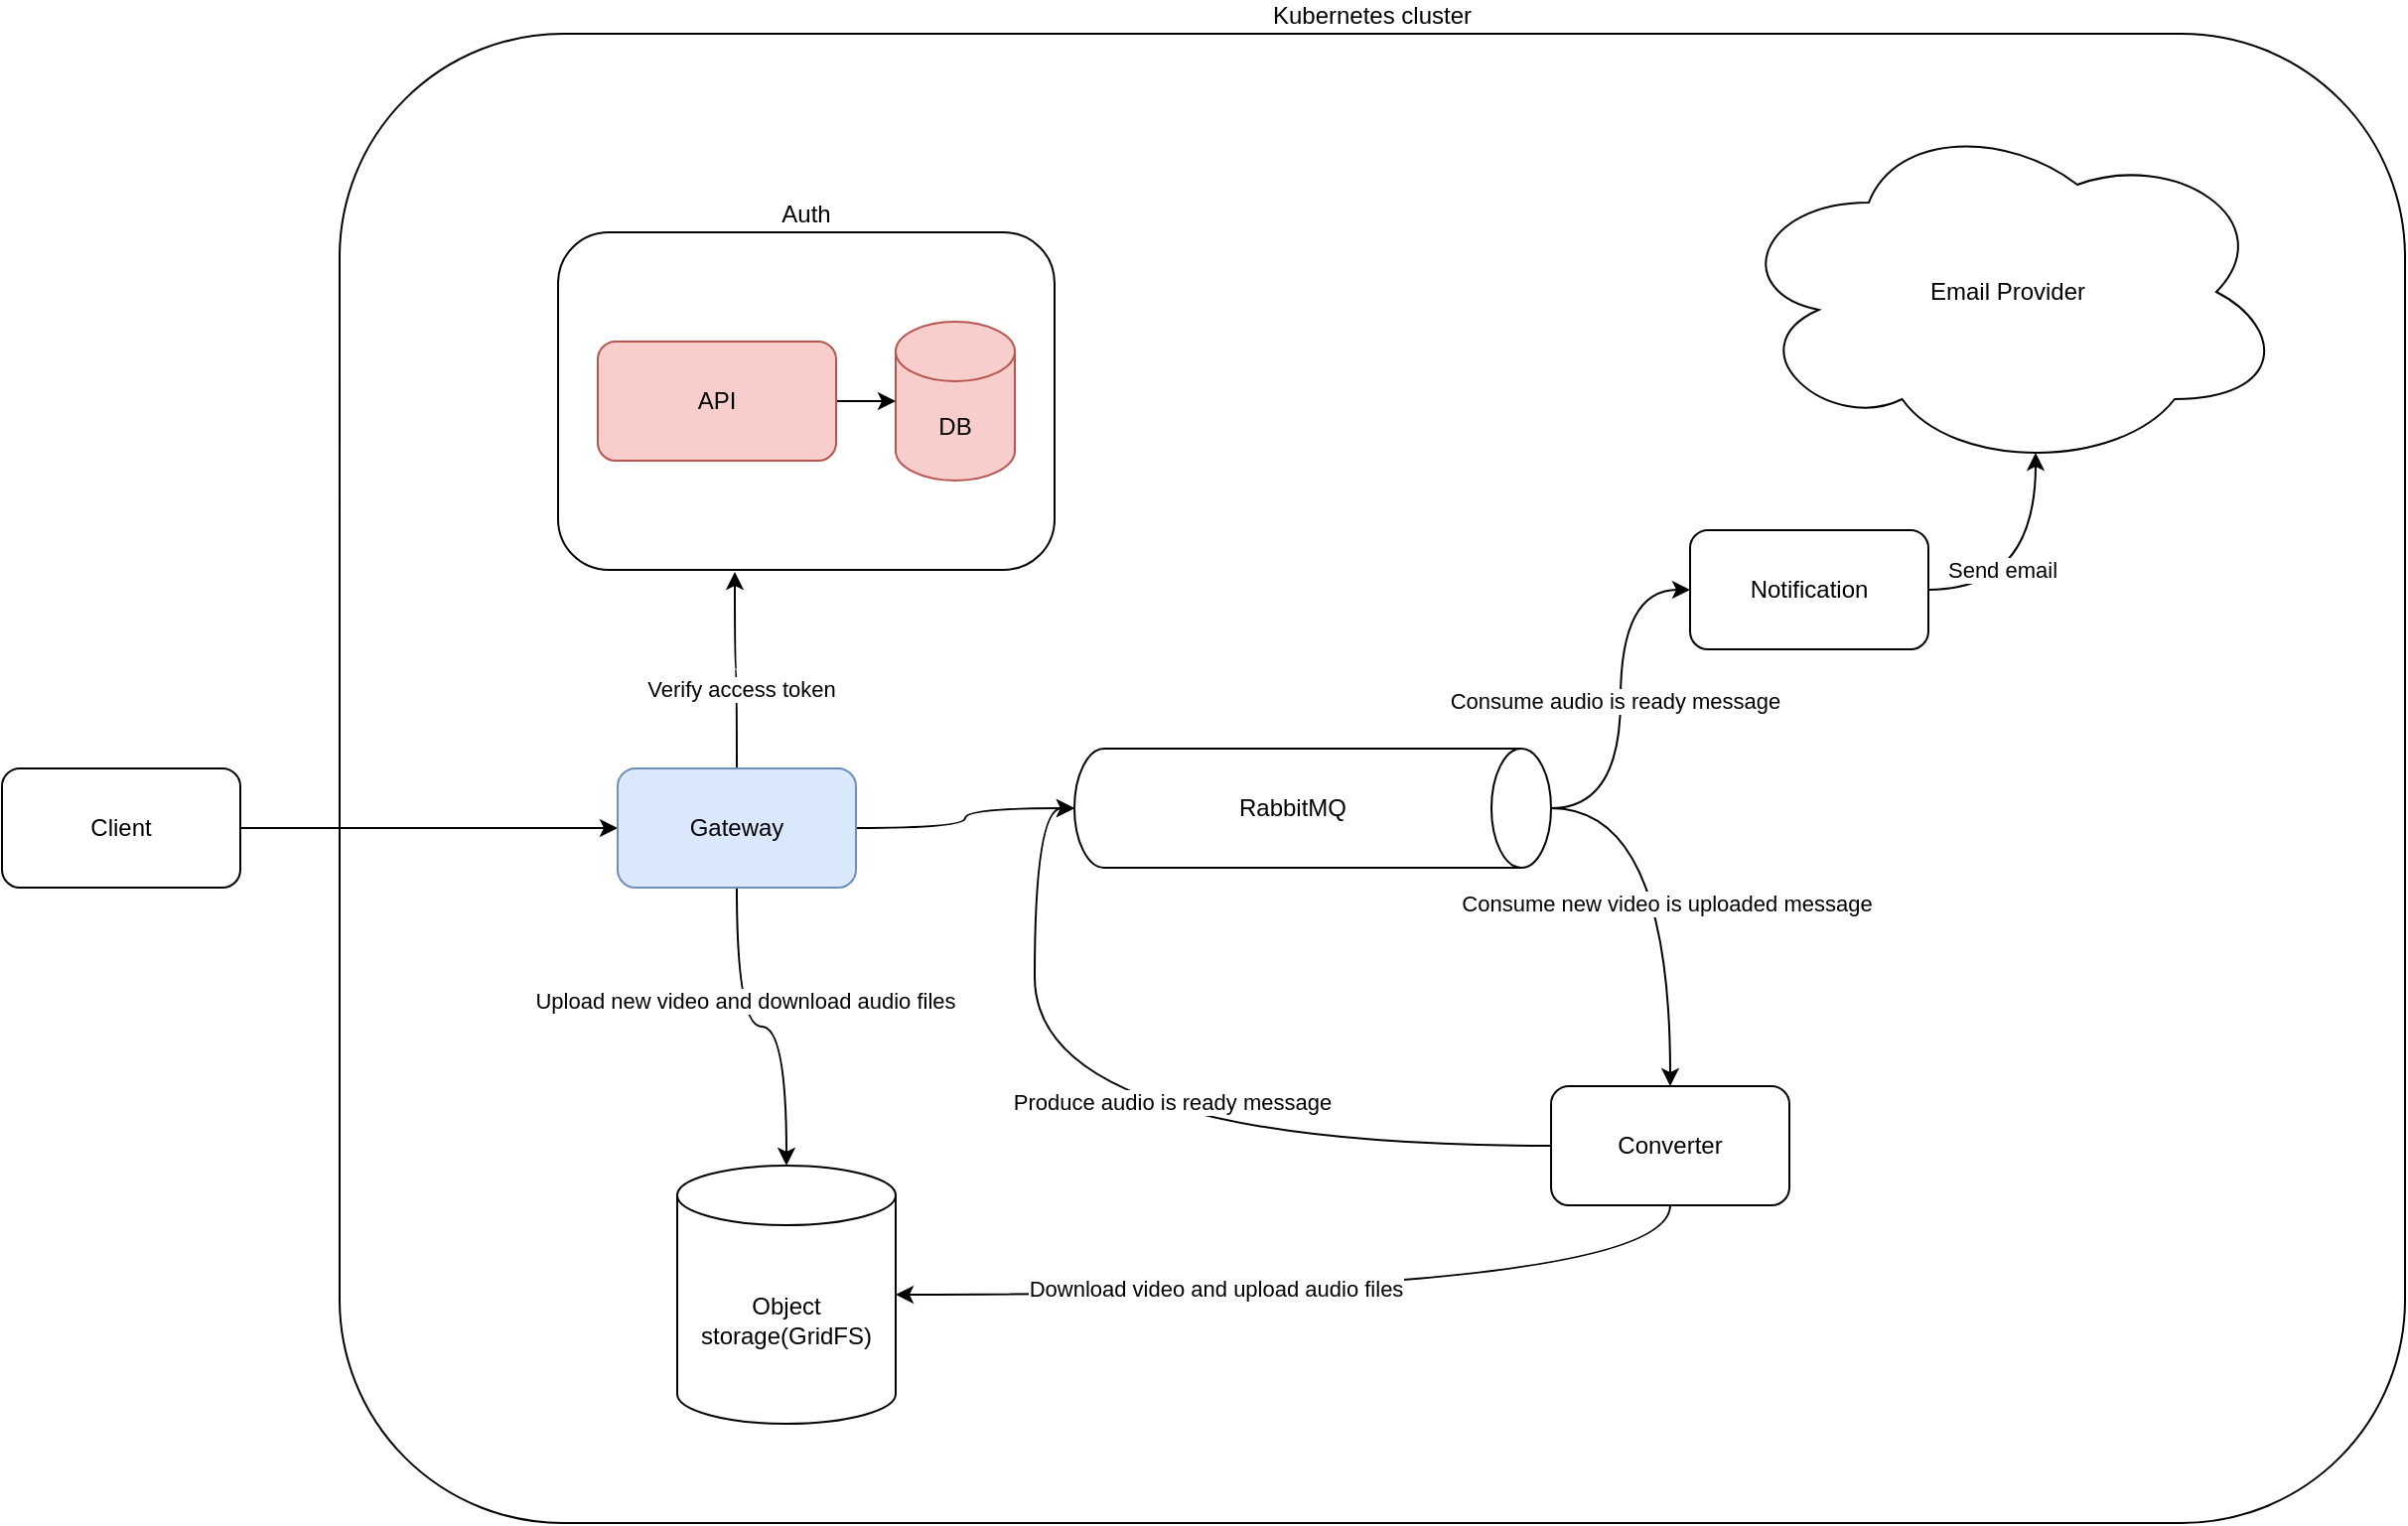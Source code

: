 <mxfile version="21.1.7" type="device">
  <diagram name="Page-1" id="L7jQuiAfj3l3M3Q5JD04">
    <mxGraphModel dx="2074" dy="1167" grid="1" gridSize="10" guides="1" tooltips="1" connect="1" arrows="1" fold="1" page="1" pageScale="1" pageWidth="1169" pageHeight="827" math="0" shadow="0">
      <root>
        <mxCell id="0" />
        <mxCell id="1" parent="0" />
        <mxCell id="okPtYtIKPl7JviYTWBMH-38" value="Kubernetes cluster" style="rounded=1;whiteSpace=wrap;html=1;labelPosition=center;verticalLabelPosition=top;align=center;verticalAlign=bottom;" vertex="1" parent="1">
          <mxGeometry x="180" y="70" width="1040" height="750" as="geometry" />
        </mxCell>
        <mxCell id="okPtYtIKPl7JviYTWBMH-7" style="edgeStyle=orthogonalEdgeStyle;orthogonalLoop=1;jettySize=auto;html=1;exitX=1;exitY=0.5;exitDx=0;exitDy=0;curved=1;" edge="1" parent="1" source="okPtYtIKPl7JviYTWBMH-1" target="okPtYtIKPl7JviYTWBMH-2">
          <mxGeometry relative="1" as="geometry" />
        </mxCell>
        <mxCell id="okPtYtIKPl7JviYTWBMH-1" value="Client" style="rounded=1;whiteSpace=wrap;html=1;" vertex="1" parent="1">
          <mxGeometry x="10" y="440" width="120" height="60" as="geometry" />
        </mxCell>
        <mxCell id="okPtYtIKPl7JviYTWBMH-15" style="edgeStyle=orthogonalEdgeStyle;orthogonalLoop=1;jettySize=auto;html=1;exitX=0.5;exitY=0;exitDx=0;exitDy=0;entryX=0.356;entryY=1.006;entryDx=0;entryDy=0;entryPerimeter=0;curved=1;" edge="1" parent="1" source="okPtYtIKPl7JviYTWBMH-2" target="okPtYtIKPl7JviYTWBMH-10">
          <mxGeometry relative="1" as="geometry" />
        </mxCell>
        <mxCell id="okPtYtIKPl7JviYTWBMH-36" value="Verify access token" style="edgeLabel;html=1;align=center;verticalAlign=middle;resizable=0;points=[];" vertex="1" connectable="0" parent="okPtYtIKPl7JviYTWBMH-15">
          <mxGeometry x="-0.2" y="-2" relative="1" as="geometry">
            <mxPoint as="offset" />
          </mxGeometry>
        </mxCell>
        <mxCell id="okPtYtIKPl7JviYTWBMH-20" style="edgeStyle=orthogonalEdgeStyle;orthogonalLoop=1;jettySize=auto;html=1;exitX=1;exitY=0.5;exitDx=0;exitDy=0;entryX=0.5;entryY=1;entryDx=0;entryDy=0;entryPerimeter=0;curved=1;" edge="1" parent="1" source="okPtYtIKPl7JviYTWBMH-2" target="okPtYtIKPl7JviYTWBMH-17">
          <mxGeometry relative="1" as="geometry" />
        </mxCell>
        <mxCell id="okPtYtIKPl7JviYTWBMH-22" style="edgeStyle=orthogonalEdgeStyle;orthogonalLoop=1;jettySize=auto;html=1;exitX=0.5;exitY=1;exitDx=0;exitDy=0;entryX=0.5;entryY=0;entryDx=0;entryDy=0;entryPerimeter=0;curved=1;" edge="1" parent="1" source="okPtYtIKPl7JviYTWBMH-2" target="okPtYtIKPl7JviYTWBMH-21">
          <mxGeometry relative="1" as="geometry" />
        </mxCell>
        <mxCell id="okPtYtIKPl7JviYTWBMH-35" value="Upload new video and download audio files" style="edgeLabel;html=1;align=center;verticalAlign=middle;resizable=0;points=[];" vertex="1" connectable="0" parent="okPtYtIKPl7JviYTWBMH-22">
          <mxGeometry x="-0.309" y="4" relative="1" as="geometry">
            <mxPoint as="offset" />
          </mxGeometry>
        </mxCell>
        <mxCell id="okPtYtIKPl7JviYTWBMH-2" value="Gateway" style="rounded=1;whiteSpace=wrap;html=1;fillColor=#dae8fc;strokeColor=#6c8ebf;" vertex="1" parent="1">
          <mxGeometry x="320" y="440" width="120" height="60" as="geometry" />
        </mxCell>
        <mxCell id="okPtYtIKPl7JviYTWBMH-24" style="edgeStyle=orthogonalEdgeStyle;orthogonalLoop=1;jettySize=auto;html=1;exitX=0.5;exitY=1;exitDx=0;exitDy=0;entryX=1;entryY=0.5;entryDx=0;entryDy=0;entryPerimeter=0;curved=1;" edge="1" parent="1" source="okPtYtIKPl7JviYTWBMH-3" target="okPtYtIKPl7JviYTWBMH-21">
          <mxGeometry relative="1" as="geometry" />
        </mxCell>
        <mxCell id="okPtYtIKPl7JviYTWBMH-33" value="Download video and upload audio files" style="edgeLabel;html=1;align=center;verticalAlign=middle;resizable=0;points=[];" vertex="1" connectable="0" parent="okPtYtIKPl7JviYTWBMH-24">
          <mxGeometry x="0.26" y="-3" relative="1" as="geometry">
            <mxPoint as="offset" />
          </mxGeometry>
        </mxCell>
        <mxCell id="okPtYtIKPl7JviYTWBMH-25" style="edgeStyle=orthogonalEdgeStyle;orthogonalLoop=1;jettySize=auto;html=1;exitX=0;exitY=0.5;exitDx=0;exitDy=0;entryX=0.5;entryY=1;entryDx=0;entryDy=0;entryPerimeter=0;curved=1;" edge="1" parent="1" source="okPtYtIKPl7JviYTWBMH-3" target="okPtYtIKPl7JviYTWBMH-17">
          <mxGeometry relative="1" as="geometry" />
        </mxCell>
        <mxCell id="okPtYtIKPl7JviYTWBMH-32" value="Produce audio is ready message" style="edgeLabel;html=1;align=center;verticalAlign=middle;resizable=0;points=[];" vertex="1" connectable="0" parent="okPtYtIKPl7JviYTWBMH-25">
          <mxGeometry x="-0.149" y="-22" relative="1" as="geometry">
            <mxPoint as="offset" />
          </mxGeometry>
        </mxCell>
        <mxCell id="okPtYtIKPl7JviYTWBMH-3" value="Converter" style="rounded=1;whiteSpace=wrap;html=1;" vertex="1" parent="1">
          <mxGeometry x="790" y="600" width="120" height="60" as="geometry" />
        </mxCell>
        <mxCell id="okPtYtIKPl7JviYTWBMH-29" style="edgeStyle=orthogonalEdgeStyle;orthogonalLoop=1;jettySize=auto;html=1;exitX=1;exitY=0.5;exitDx=0;exitDy=0;entryX=0.55;entryY=0.95;entryDx=0;entryDy=0;entryPerimeter=0;curved=1;" edge="1" parent="1" source="okPtYtIKPl7JviYTWBMH-5" target="okPtYtIKPl7JviYTWBMH-28">
          <mxGeometry relative="1" as="geometry" />
        </mxCell>
        <mxCell id="okPtYtIKPl7JviYTWBMH-30" value="Send email" style="edgeLabel;html=1;align=center;verticalAlign=middle;resizable=0;points=[];" vertex="1" connectable="0" parent="okPtYtIKPl7JviYTWBMH-29">
          <mxGeometry x="0.047" y="17" relative="1" as="geometry">
            <mxPoint as="offset" />
          </mxGeometry>
        </mxCell>
        <mxCell id="okPtYtIKPl7JviYTWBMH-5" value="Notification" style="rounded=1;whiteSpace=wrap;html=1;" vertex="1" parent="1">
          <mxGeometry x="860" y="320" width="120" height="60" as="geometry" />
        </mxCell>
        <mxCell id="okPtYtIKPl7JviYTWBMH-16" value="" style="group" vertex="1" connectable="0" parent="1">
          <mxGeometry x="290" y="170" width="250" height="170" as="geometry" />
        </mxCell>
        <mxCell id="okPtYtIKPl7JviYTWBMH-10" value="Auth" style="rounded=1;whiteSpace=wrap;html=1;labelPosition=center;verticalLabelPosition=top;align=center;verticalAlign=bottom;" vertex="1" parent="okPtYtIKPl7JviYTWBMH-16">
          <mxGeometry width="250" height="170" as="geometry" />
        </mxCell>
        <mxCell id="okPtYtIKPl7JviYTWBMH-12" value="DB" style="shape=cylinder3;whiteSpace=wrap;html=1;boundedLbl=1;backgroundOutline=1;size=15;fillColor=#f8cecc;strokeColor=#b85450;" vertex="1" parent="okPtYtIKPl7JviYTWBMH-16">
          <mxGeometry x="170" y="45" width="60" height="80" as="geometry" />
        </mxCell>
        <mxCell id="okPtYtIKPl7JviYTWBMH-14" style="edgeStyle=orthogonalEdgeStyle;rounded=0;orthogonalLoop=1;jettySize=auto;html=1;exitX=1;exitY=0.5;exitDx=0;exitDy=0;entryX=0;entryY=0.5;entryDx=0;entryDy=0;entryPerimeter=0;" edge="1" parent="okPtYtIKPl7JviYTWBMH-16" source="okPtYtIKPl7JviYTWBMH-13" target="okPtYtIKPl7JviYTWBMH-12">
          <mxGeometry relative="1" as="geometry" />
        </mxCell>
        <mxCell id="okPtYtIKPl7JviYTWBMH-13" value="API" style="rounded=1;whiteSpace=wrap;html=1;fillColor=#f8cecc;strokeColor=#b85450;" vertex="1" parent="okPtYtIKPl7JviYTWBMH-16">
          <mxGeometry x="20" y="55" width="120" height="60" as="geometry" />
        </mxCell>
        <mxCell id="okPtYtIKPl7JviYTWBMH-19" value="" style="group" vertex="1" connectable="0" parent="1">
          <mxGeometry x="550" y="430" width="240" height="60" as="geometry" />
        </mxCell>
        <mxCell id="okPtYtIKPl7JviYTWBMH-17" value="" style="shape=cylinder3;whiteSpace=wrap;html=1;boundedLbl=1;backgroundOutline=1;size=15;rotation=90;" vertex="1" parent="okPtYtIKPl7JviYTWBMH-19">
          <mxGeometry x="90" y="-90" width="60" height="240" as="geometry" />
        </mxCell>
        <mxCell id="okPtYtIKPl7JviYTWBMH-18" value="RabbitMQ" style="text;html=1;strokeColor=none;fillColor=none;align=center;verticalAlign=middle;whiteSpace=wrap;rounded=0;" vertex="1" parent="okPtYtIKPl7JviYTWBMH-19">
          <mxGeometry x="80" y="15" width="60" height="30" as="geometry" />
        </mxCell>
        <mxCell id="okPtYtIKPl7JviYTWBMH-21" value="Object storage(GridFS)" style="shape=cylinder3;whiteSpace=wrap;html=1;boundedLbl=1;backgroundOutline=1;size=15;" vertex="1" parent="1">
          <mxGeometry x="350" y="640" width="110" height="130" as="geometry" />
        </mxCell>
        <mxCell id="okPtYtIKPl7JviYTWBMH-23" style="edgeStyle=orthogonalEdgeStyle;orthogonalLoop=1;jettySize=auto;html=1;exitX=0.5;exitY=0;exitDx=0;exitDy=0;exitPerimeter=0;entryX=0.5;entryY=0;entryDx=0;entryDy=0;curved=1;" edge="1" parent="1" source="okPtYtIKPl7JviYTWBMH-17" target="okPtYtIKPl7JviYTWBMH-3">
          <mxGeometry relative="1" as="geometry" />
        </mxCell>
        <mxCell id="okPtYtIKPl7JviYTWBMH-34" value="Consume new video is uploaded message" style="edgeLabel;html=1;align=center;verticalAlign=middle;resizable=0;points=[];" vertex="1" connectable="0" parent="okPtYtIKPl7JviYTWBMH-23">
          <mxGeometry x="0.075" y="-2" relative="1" as="geometry">
            <mxPoint as="offset" />
          </mxGeometry>
        </mxCell>
        <mxCell id="okPtYtIKPl7JviYTWBMH-26" style="edgeStyle=orthogonalEdgeStyle;orthogonalLoop=1;jettySize=auto;html=1;exitX=0.5;exitY=0;exitDx=0;exitDy=0;exitPerimeter=0;entryX=0;entryY=0.5;entryDx=0;entryDy=0;curved=1;" edge="1" parent="1" source="okPtYtIKPl7JviYTWBMH-17" target="okPtYtIKPl7JviYTWBMH-5">
          <mxGeometry relative="1" as="geometry" />
        </mxCell>
        <mxCell id="okPtYtIKPl7JviYTWBMH-31" value="Consume audio is ready message" style="edgeLabel;html=1;align=center;verticalAlign=middle;resizable=0;points=[];" vertex="1" connectable="0" parent="okPtYtIKPl7JviYTWBMH-26">
          <mxGeometry x="-0.011" y="3" relative="1" as="geometry">
            <mxPoint as="offset" />
          </mxGeometry>
        </mxCell>
        <mxCell id="okPtYtIKPl7JviYTWBMH-28" value="Email Provider" style="ellipse;shape=cloud;whiteSpace=wrap;html=1;" vertex="1" parent="1">
          <mxGeometry x="880" y="110" width="280" height="180" as="geometry" />
        </mxCell>
      </root>
    </mxGraphModel>
  </diagram>
</mxfile>
